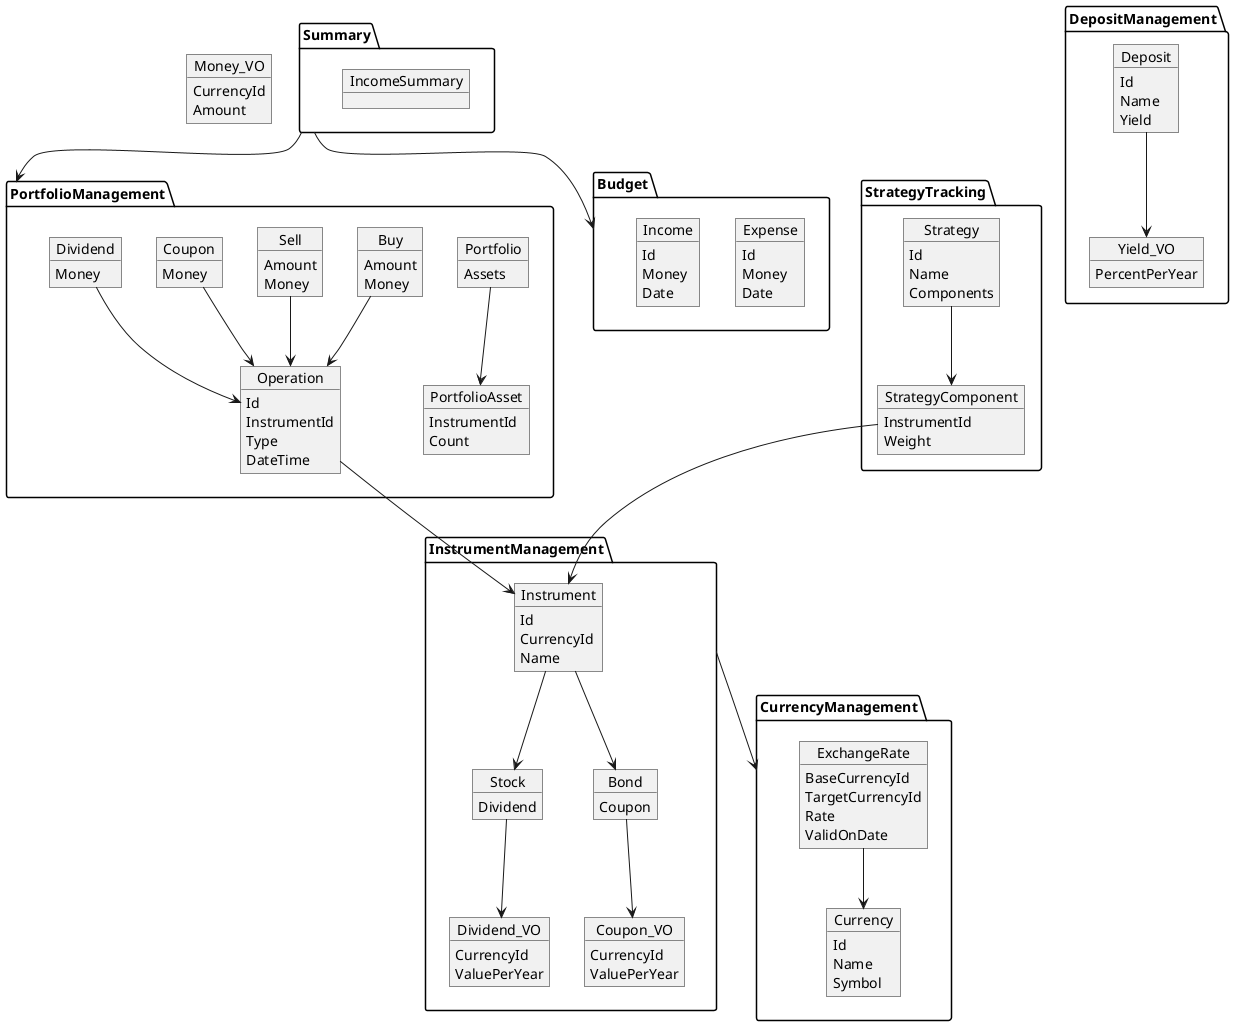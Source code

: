 @startuml Domain
allowmixing

package Summary {
    object IncomeSummary{

    }
}

package PortfolioManagement {
    object Operation {
        Id
        InstrumentId
        Type
        DateTime
    }

    object Buy {
        Amount
        Money
    }

    object Sell {
        Amount
        Money
    }

    object Portfolio {
        Assets
    }

    object PortfolioAsset {
        InstrumentId
        Count
    }

    object Coupon {
        Money
    }

    object Dividend {
        Money
    }

    Buy --> Operation
    Sell --> Operation
    Dividend --> Operation
    Coupon --> Operation
    Portfolio --> PortfolioAsset
}

object Money_VO {
    CurrencyId
    Amount
}

package CurrencyManagement {
    object Currency {
        Id
        Name
        Symbol
    }

    object ExchangeRate {
        BaseCurrencyId
        TargetCurrencyId
        Rate
        ValidOnDate
    }
}

package Budget {
    object Expense {
        Id
        Money
        Date
    }

    object Income {
        Id
        Money
        Date
    }
}

package StrategyTracking {
    object Strategy {
        Id
        Name
        Components
    }

    object StrategyComponent {
        InstrumentId
        Weight
    }

    Strategy --> StrategyComponent
}

package InstrumentManagement {
    object Instrument {
        Id
        CurrencyId
        Name
    }

    object Stock {
        Dividend
    }
    object Bond {
        Coupon
    }


    object Dividend_VO {
        CurrencyId
        ValuePerYear
    }

    object Coupon_VO {
        CurrencyId
        ValuePerYear
    }

    Instrument --> Bond
    Instrument --> Stock
    Stock --> Dividend_VO
    Bond --> Coupon_VO
}

package DepositManagement {
    object Deposit {
        Id
        Name
        Yield
    }
    object Yield_VO {
        PercentPerYear
    }

    Deposit --> Yield_VO
}

Summary --> Budget
Summary --> PortfolioManagement
InstrumentManagement --> CurrencyManagement
Operation --> Instrument
ExchangeRate --> Currency
StrategyComponent --> Instrument

@enduml

